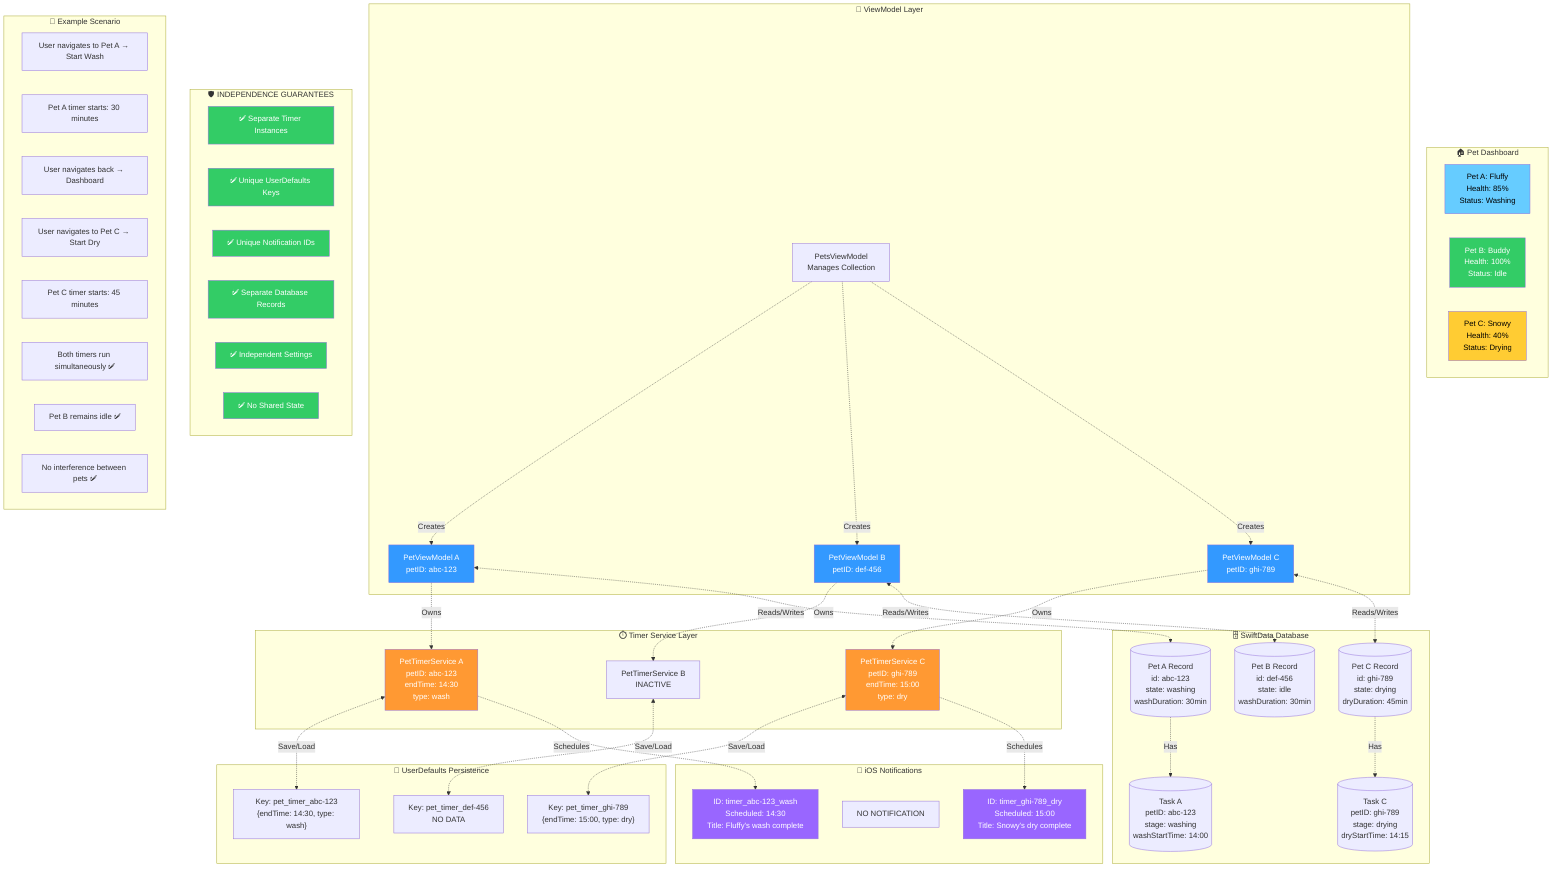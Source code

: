 graph TB
    subgraph Dashboard["🏠 Pet Dashboard"]
        PetA[Pet A: Fluffy<br/>Health: 85%<br/>Status: Washing]
        PetB[Pet B: Buddy<br/>Health: 100%<br/>Status: Idle]
        PetC[Pet C: Snowy<br/>Health: 40%<br/>Status: Drying]
    end
    
    subgraph ViewModelLayer["🎯 ViewModel Layer"]
        VMdash[PetsViewModel<br/>Manages Collection]
        VMA[PetViewModel A<br/>petID: abc-123]
        VMB[PetViewModel B<br/>petID: def-456]
        VMC[PetViewModel C<br/>petID: ghi-789]
        
        VMdash -.Creates.-> VMA
        VMdash -.Creates.-> VMB
        VMdash -.Creates.-> VMC
    end
    
    subgraph TimerLayer["⏱️ Timer Service Layer"]
        TimerA[PetTimerService A<br/>petID: abc-123<br/>endTime: 14:30<br/>type: wash]
        TimerB[PetTimerService B<br/>INACTIVE]
        TimerC[PetTimerService C<br/>petID: ghi-789<br/>endTime: 15:00<br/>type: dry]
        
        VMA -.Owns.-> TimerA
        VMB -.Owns.-> TimerB
        VMC -.Owns.-> TimerC
    end
    
    subgraph PersistenceLayer["💾 UserDefaults Persistence"]
        UDA["Key: pet_timer_abc-123<br/>{endTime: 14:30, type: wash}"]
        UDB["Key: pet_timer_def-456<br/>NO DATA"]
        UDC["Key: pet_timer_ghi-789<br/>{endTime: 15:00, type: dry}"]
        
        TimerA <-.Save/Load.-> UDA
        TimerB <-.Save/Load.-> UDB
        TimerC <-.Save/Load.-> UDC
    end
    
    subgraph NotificationLayer["🔔 iOS Notifications"]
        NotifA["ID: timer_abc-123_wash<br/>Scheduled: 14:30<br/>Title: Fluffy's wash complete"]
        NotifB["NO NOTIFICATION"]
        NotifC["ID: timer_ghi-789_dry<br/>Scheduled: 15:00<br/>Title: Snowy's dry complete"]
        
        TimerA -.Schedules.-> NotifA
        TimerC -.Schedules.-> NotifC
    end
    
    subgraph DatabaseLayer["🗄️ SwiftData Database"]
        PetADB[(Pet A Record<br/>id: abc-123<br/>state: washing<br/>washDuration: 30min)]
        PetBDB[(Pet B Record<br/>id: def-456<br/>state: idle<br/>washDuration: 30min)]
        PetCDB[(Pet C Record<br/>id: ghi-789<br/>state: drying<br/>dryDuration: 45min)]
        
        TaskA[(Task A<br/>petID: abc-123<br/>stage: washing<br/>washStartTime: 14:00)]
        TaskC[(Task C<br/>petID: ghi-789<br/>stage: drying<br/>dryStartTime: 14:15)]
        
        VMA <-.Reads/Writes.-> PetADB
        VMB <-.Reads/Writes.-> PetBDB
        VMC <-.Reads/Writes.-> PetCDB
        
        PetADB -.Has.-> TaskA
        PetCDB -.Has.-> TaskC
    end
    
    subgraph Isolation["🛡️ INDEPENDENCE GUARANTEES"]
        I1["✅ Separate Timer Instances"]
        I2["✅ Unique UserDefaults Keys"]
        I3["✅ Unique Notification IDs"]
        I4["✅ Separate Database Records"]
        I5["✅ Independent Settings"]
        I6["✅ No Shared State"]
    end
    
    subgraph Example["📝 Example Scenario"]
        E1["User navigates to Pet A → Start Wash"]
        E2["Pet A timer starts: 30 minutes"]
        E3["User navigates back → Dashboard"]
        E4["User navigates to Pet C → Start Dry"]
        E5["Pet C timer starts: 45 minutes"]
        E6["Both timers run simultaneously ✅"]
        E7["Pet B remains idle ✅"]
        E8["No interference between pets ✅"]
    end
    
    style PetA fill:#66CCFF,color:#000
    style PetB fill:#33CC66,color:#fff
    style PetC fill:#FFCC33,color:#000
    style VMA fill:#3399FF,color:#fff
    style VMB fill:#3399FF,color:#fff
    style VMC fill:#3399FF,color:#fff
    style TimerA fill:#FF9933,color:#fff
    style TimerC fill:#FF9933,color:#fff
    style NotifA fill:#9966FF,color:#fff
    style NotifC fill:#9966FF,color:#fff
    style I1 fill:#33CC66,color:#fff
    style I2 fill:#33CC66,color:#fff
    style I3 fill:#33CC66,color:#fff
    style I4 fill:#33CC66,color:#fff
    style I5 fill:#33CC66,color:#fff
    style I6 fill:#33CC66,color:#fff